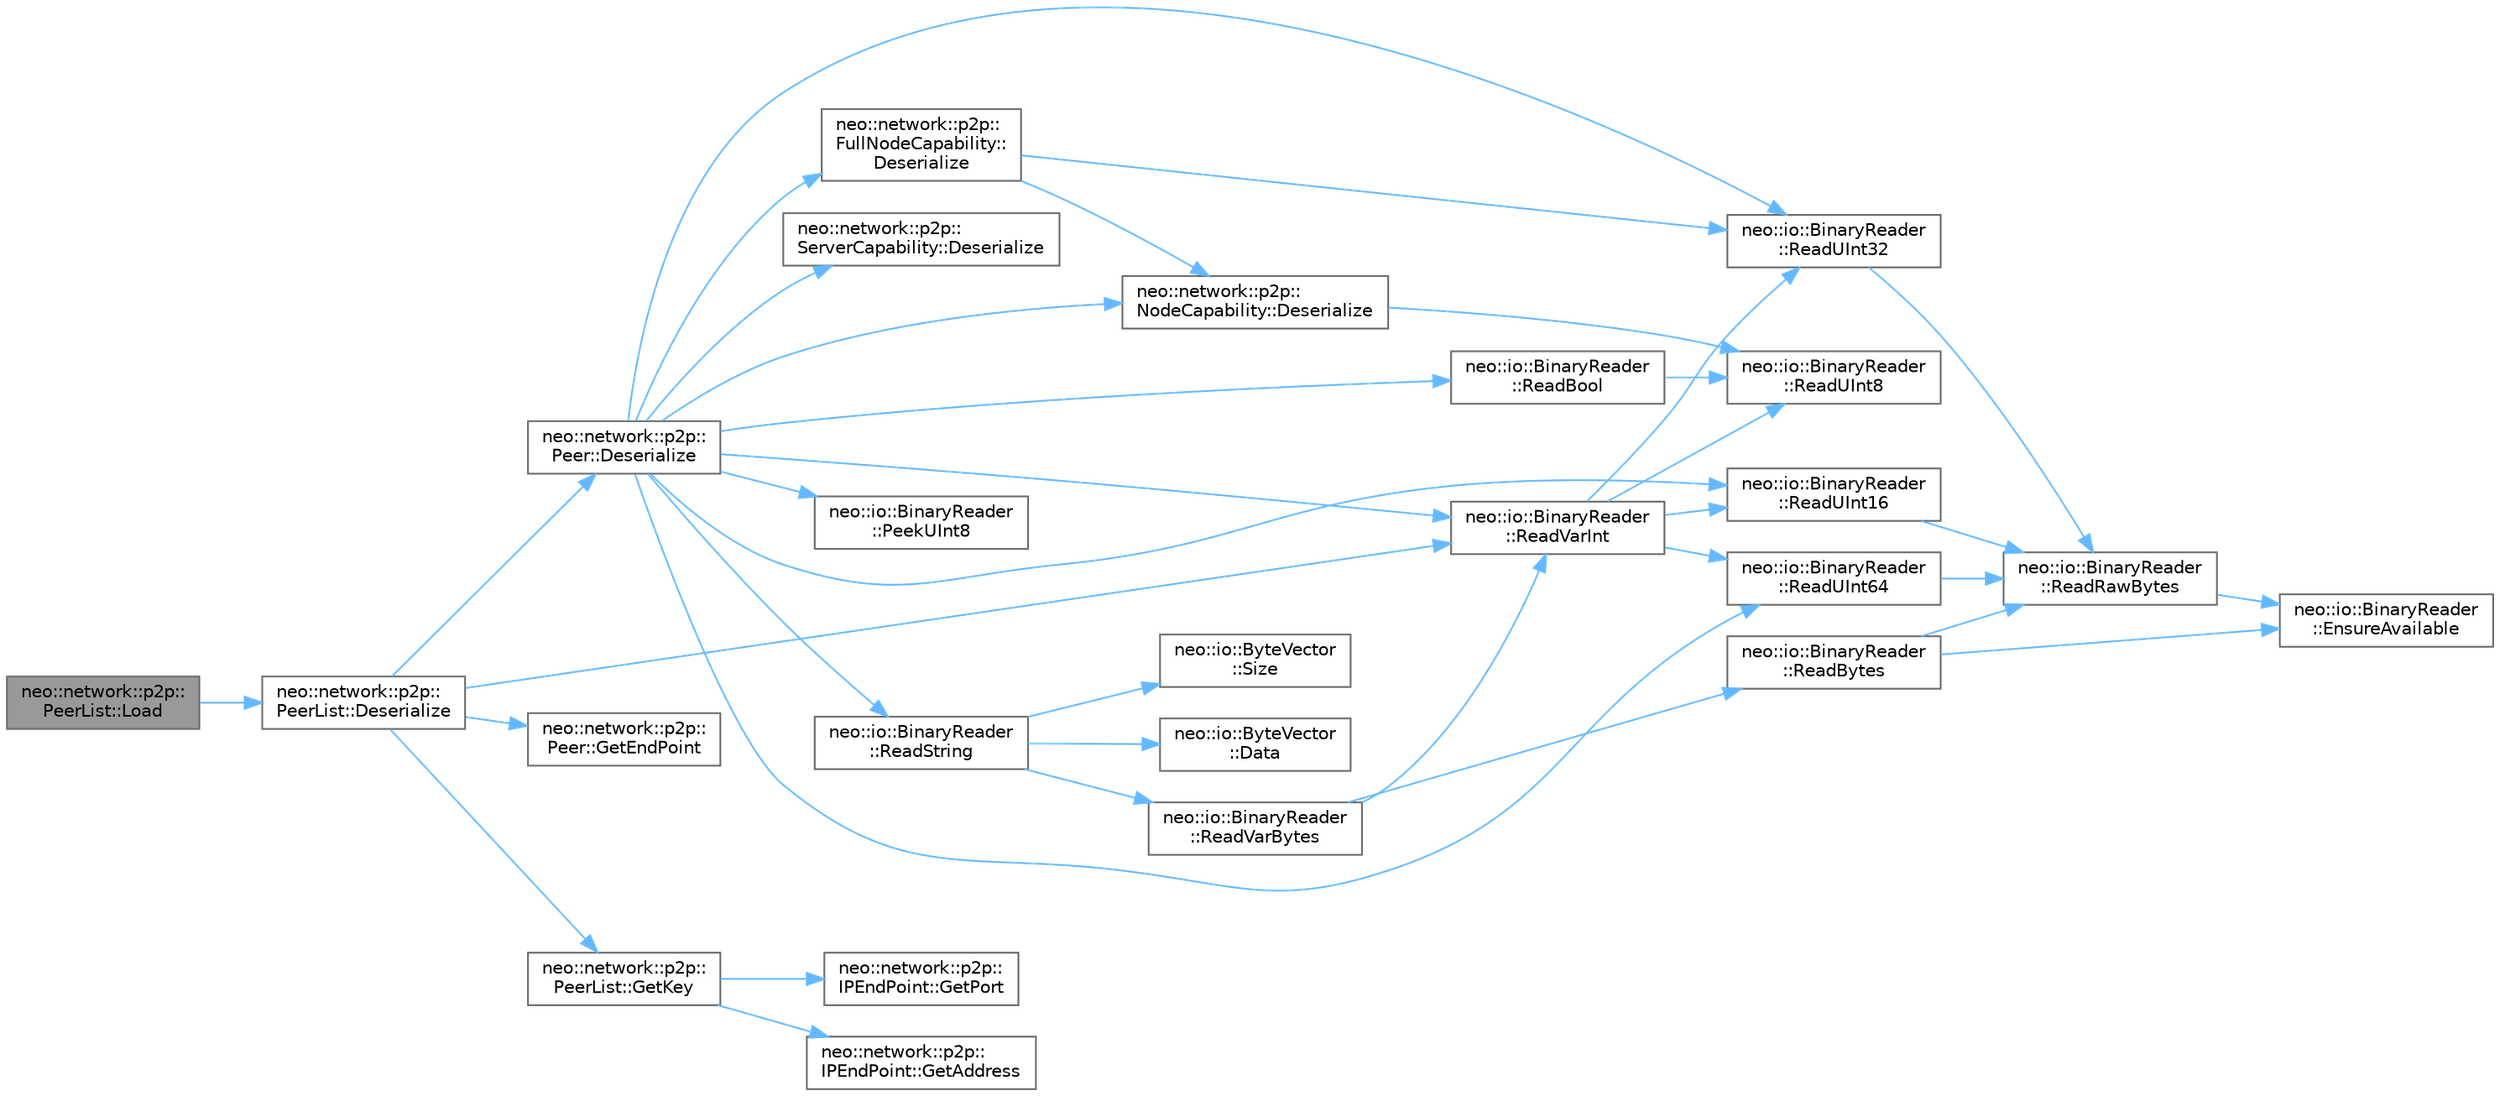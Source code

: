 digraph "neo::network::p2p::PeerList::Load"
{
 // LATEX_PDF_SIZE
  bgcolor="transparent";
  edge [fontname=Helvetica,fontsize=10,labelfontname=Helvetica,labelfontsize=10];
  node [fontname=Helvetica,fontsize=10,shape=box,height=0.2,width=0.4];
  rankdir="LR";
  Node1 [id="Node000001",label="neo::network::p2p::\lPeerList::Load",height=0.2,width=0.4,color="gray40", fillcolor="grey60", style="filled", fontcolor="black",tooltip="Loads the peer list from a file."];
  Node1 -> Node2 [id="edge37_Node000001_Node000002",color="steelblue1",style="solid",tooltip=" "];
  Node2 [id="Node000002",label="neo::network::p2p::\lPeerList::Deserialize",height=0.2,width=0.4,color="grey40", fillcolor="white", style="filled",URL="$classneo_1_1network_1_1p2p_1_1_peer_list.html#aafbc55e7ac7427cdf6f4e8c5ee4ba7ee",tooltip="Deserializes the PeerList from a binary reader."];
  Node2 -> Node3 [id="edge38_Node000002_Node000003",color="steelblue1",style="solid",tooltip=" "];
  Node3 [id="Node000003",label="neo::network::p2p::\lPeer::Deserialize",height=0.2,width=0.4,color="grey40", fillcolor="white", style="filled",URL="$classneo_1_1network_1_1p2p_1_1_peer.html#aab7cf31e084311dd8ea24a3c66b18685",tooltip="Deserializes the Peer from a binary reader."];
  Node3 -> Node4 [id="edge39_Node000003_Node000004",color="steelblue1",style="solid",tooltip=" "];
  Node4 [id="Node000004",label="neo::network::p2p::\lFullNodeCapability::\lDeserialize",height=0.2,width=0.4,color="grey40", fillcolor="white", style="filled",URL="$classneo_1_1network_1_1p2p_1_1_full_node_capability.html#a03379bb0468cf971fa46dbc865ae6f66",tooltip="Deserializes the FullNodeCapability from a binary reader."];
  Node4 -> Node5 [id="edge40_Node000004_Node000005",color="steelblue1",style="solid",tooltip=" "];
  Node5 [id="Node000005",label="neo::network::p2p::\lNodeCapability::Deserialize",height=0.2,width=0.4,color="grey40", fillcolor="white", style="filled",URL="$classneo_1_1network_1_1p2p_1_1_node_capability.html#ae0d9e065c6780e09689284f763a08bad",tooltip="Deserializes the NodeCapability from a binary reader."];
  Node5 -> Node6 [id="edge41_Node000005_Node000006",color="steelblue1",style="solid",tooltip=" "];
  Node6 [id="Node000006",label="neo::io::BinaryReader\l::ReadUInt8",height=0.2,width=0.4,color="grey40", fillcolor="white", style="filled",URL="$classneo_1_1io_1_1_binary_reader.html#a3b93ff9ad86d70fb5091267936092a59",tooltip="Reads an 8-bit unsigned integer from the stream."];
  Node4 -> Node7 [id="edge42_Node000004_Node000007",color="steelblue1",style="solid",tooltip=" "];
  Node7 [id="Node000007",label="neo::io::BinaryReader\l::ReadUInt32",height=0.2,width=0.4,color="grey40", fillcolor="white", style="filled",URL="$classneo_1_1io_1_1_binary_reader.html#adc2c9cfae535b86f63855d77cdb2662b",tooltip="Reads a 32-bit unsigned integer from the stream."];
  Node7 -> Node8 [id="edge43_Node000007_Node000008",color="steelblue1",style="solid",tooltip=" "];
  Node8 [id="Node000008",label="neo::io::BinaryReader\l::ReadRawBytes",height=0.2,width=0.4,color="grey40", fillcolor="white", style="filled",URL="$classneo_1_1io_1_1_binary_reader.html#a890faf334a0500b4474a6b2f91e63e51",tooltip="Helper method to read raw bytes from either stream or memory."];
  Node8 -> Node9 [id="edge44_Node000008_Node000009",color="steelblue1",style="solid",tooltip=" "];
  Node9 [id="Node000009",label="neo::io::BinaryReader\l::EnsureAvailable",height=0.2,width=0.4,color="grey40", fillcolor="white", style="filled",URL="$classneo_1_1io_1_1_binary_reader.html#a2bfd19e979fbdb9b340cc8dd78a9ca72",tooltip="Checks if enough bytes are available to read."];
  Node3 -> Node5 [id="edge45_Node000003_Node000005",color="steelblue1",style="solid",tooltip=" "];
  Node3 -> Node10 [id="edge46_Node000003_Node000010",color="steelblue1",style="solid",tooltip=" "];
  Node10 [id="Node000010",label="neo::network::p2p::\lServerCapability::Deserialize",height=0.2,width=0.4,color="grey40", fillcolor="white", style="filled",URL="$classneo_1_1network_1_1p2p_1_1_server_capability.html#acc06101a2c4b85fd3b89cdcb2f3a10e9",tooltip="Deserializes the ServerCapability from a binary reader."];
  Node3 -> Node11 [id="edge47_Node000003_Node000011",color="steelblue1",style="solid",tooltip=" "];
  Node11 [id="Node000011",label="neo::io::BinaryReader\l::PeekUInt8",height=0.2,width=0.4,color="grey40", fillcolor="white", style="filled",URL="$classneo_1_1io_1_1_binary_reader.html#a04fd34a58340737dfcfda6c67f4438d6",tooltip="Peeks at the next 8-bit unsigned integer from the stream without advancing the position."];
  Node3 -> Node12 [id="edge48_Node000003_Node000012",color="steelblue1",style="solid",tooltip=" "];
  Node12 [id="Node000012",label="neo::io::BinaryReader\l::ReadBool",height=0.2,width=0.4,color="grey40", fillcolor="white", style="filled",URL="$classneo_1_1io_1_1_binary_reader.html#a94aba9dfe2eb624fd626466227ccf3a8",tooltip="Reads a boolean value from the stream."];
  Node12 -> Node6 [id="edge49_Node000012_Node000006",color="steelblue1",style="solid",tooltip=" "];
  Node3 -> Node13 [id="edge50_Node000003_Node000013",color="steelblue1",style="solid",tooltip=" "];
  Node13 [id="Node000013",label="neo::io::BinaryReader\l::ReadString",height=0.2,width=0.4,color="grey40", fillcolor="white", style="filled",URL="$classneo_1_1io_1_1_binary_reader.html#ac449aaf281ee47088613fbf4b02b0ac8",tooltip="Reads a string from the stream."];
  Node13 -> Node14 [id="edge51_Node000013_Node000014",color="steelblue1",style="solid",tooltip=" "];
  Node14 [id="Node000014",label="neo::io::ByteVector\l::Data",height=0.2,width=0.4,color="grey40", fillcolor="white", style="filled",URL="$classneo_1_1io_1_1_byte_vector.html#a971af50d2778c4435c924cf4b839e8a1",tooltip="Gets a pointer to the data."];
  Node13 -> Node15 [id="edge52_Node000013_Node000015",color="steelblue1",style="solid",tooltip=" "];
  Node15 [id="Node000015",label="neo::io::BinaryReader\l::ReadVarBytes",height=0.2,width=0.4,color="grey40", fillcolor="white", style="filled",URL="$classneo_1_1io_1_1_binary_reader.html#a62705ff1d1117525166b6d22c68935d4",tooltip="Reads a variable-length byte array from the stream."];
  Node15 -> Node16 [id="edge53_Node000015_Node000016",color="steelblue1",style="solid",tooltip=" "];
  Node16 [id="Node000016",label="neo::io::BinaryReader\l::ReadBytes",height=0.2,width=0.4,color="grey40", fillcolor="white", style="filled",URL="$classneo_1_1io_1_1_binary_reader.html#aaa4a5f7dcf558723668d35b0b31f93f1",tooltip="Reads a byte array from the stream."];
  Node16 -> Node9 [id="edge54_Node000016_Node000009",color="steelblue1",style="solid",tooltip=" "];
  Node16 -> Node8 [id="edge55_Node000016_Node000008",color="steelblue1",style="solid",tooltip=" "];
  Node15 -> Node17 [id="edge56_Node000015_Node000017",color="steelblue1",style="solid",tooltip=" "];
  Node17 [id="Node000017",label="neo::io::BinaryReader\l::ReadVarInt",height=0.2,width=0.4,color="grey40", fillcolor="white", style="filled",URL="$classneo_1_1io_1_1_binary_reader.html#af83b01f86939c82755926ff3bac86458",tooltip="Reads a variable-length integer from the stream."];
  Node17 -> Node18 [id="edge57_Node000017_Node000018",color="steelblue1",style="solid",tooltip=" "];
  Node18 [id="Node000018",label="neo::io::BinaryReader\l::ReadUInt16",height=0.2,width=0.4,color="grey40", fillcolor="white", style="filled",URL="$classneo_1_1io_1_1_binary_reader.html#a52c58b790f36327c1c7a11d0f3cfb5c2",tooltip="Reads a 16-bit unsigned integer from the stream."];
  Node18 -> Node8 [id="edge58_Node000018_Node000008",color="steelblue1",style="solid",tooltip=" "];
  Node17 -> Node7 [id="edge59_Node000017_Node000007",color="steelblue1",style="solid",tooltip=" "];
  Node17 -> Node19 [id="edge60_Node000017_Node000019",color="steelblue1",style="solid",tooltip=" "];
  Node19 [id="Node000019",label="neo::io::BinaryReader\l::ReadUInt64",height=0.2,width=0.4,color="grey40", fillcolor="white", style="filled",URL="$classneo_1_1io_1_1_binary_reader.html#add3fc78c751d4893aaf0193e0a357dbd",tooltip="Reads a 64-bit unsigned integer from the stream."];
  Node19 -> Node8 [id="edge61_Node000019_Node000008",color="steelblue1",style="solid",tooltip=" "];
  Node17 -> Node6 [id="edge62_Node000017_Node000006",color="steelblue1",style="solid",tooltip=" "];
  Node13 -> Node20 [id="edge63_Node000013_Node000020",color="steelblue1",style="solid",tooltip=" "];
  Node20 [id="Node000020",label="neo::io::ByteVector\l::Size",height=0.2,width=0.4,color="grey40", fillcolor="white", style="filled",URL="$classneo_1_1io_1_1_byte_vector.html#ac0d1a1751d25fde82c44ba55d9d68e24",tooltip="Gets the size of the ByteVector."];
  Node3 -> Node18 [id="edge64_Node000003_Node000018",color="steelblue1",style="solid",tooltip=" "];
  Node3 -> Node7 [id="edge65_Node000003_Node000007",color="steelblue1",style="solid",tooltip=" "];
  Node3 -> Node19 [id="edge66_Node000003_Node000019",color="steelblue1",style="solid",tooltip=" "];
  Node3 -> Node17 [id="edge67_Node000003_Node000017",color="steelblue1",style="solid",tooltip=" "];
  Node2 -> Node21 [id="edge68_Node000002_Node000021",color="steelblue1",style="solid",tooltip=" "];
  Node21 [id="Node000021",label="neo::network::p2p::\lPeer::GetEndPoint",height=0.2,width=0.4,color="grey40", fillcolor="white", style="filled",URL="$classneo_1_1network_1_1p2p_1_1_peer.html#acc8d1d94ef46cb801f0b7dcaba0ed0e3",tooltip="Gets the endpoint of the peer."];
  Node2 -> Node22 [id="edge69_Node000002_Node000022",color="steelblue1",style="solid",tooltip=" "];
  Node22 [id="Node000022",label="neo::network::p2p::\lPeerList::GetKey",height=0.2,width=0.4,color="grey40", fillcolor="white", style="filled",URL="$classneo_1_1network_1_1p2p_1_1_peer_list.html#a9e77c976acb3a8587c95694b3e2dec2b",tooltip=" "];
  Node22 -> Node23 [id="edge70_Node000022_Node000023",color="steelblue1",style="solid",tooltip=" "];
  Node23 [id="Node000023",label="neo::network::p2p::\lIPEndPoint::GetAddress",height=0.2,width=0.4,color="grey40", fillcolor="white", style="filled",URL="$classneo_1_1network_1_1p2p_1_1_i_p_end_point.html#aed4ca27231117c03bf187c3d69600429",tooltip="Gets the address."];
  Node22 -> Node24 [id="edge71_Node000022_Node000024",color="steelblue1",style="solid",tooltip=" "];
  Node24 [id="Node000024",label="neo::network::p2p::\lIPEndPoint::GetPort",height=0.2,width=0.4,color="grey40", fillcolor="white", style="filled",URL="$classneo_1_1network_1_1p2p_1_1_i_p_end_point.html#a016dba7f929778d7fbb8e024e85fb840",tooltip="Gets the port."];
  Node2 -> Node17 [id="edge72_Node000002_Node000017",color="steelblue1",style="solid",tooltip=" "];
}
